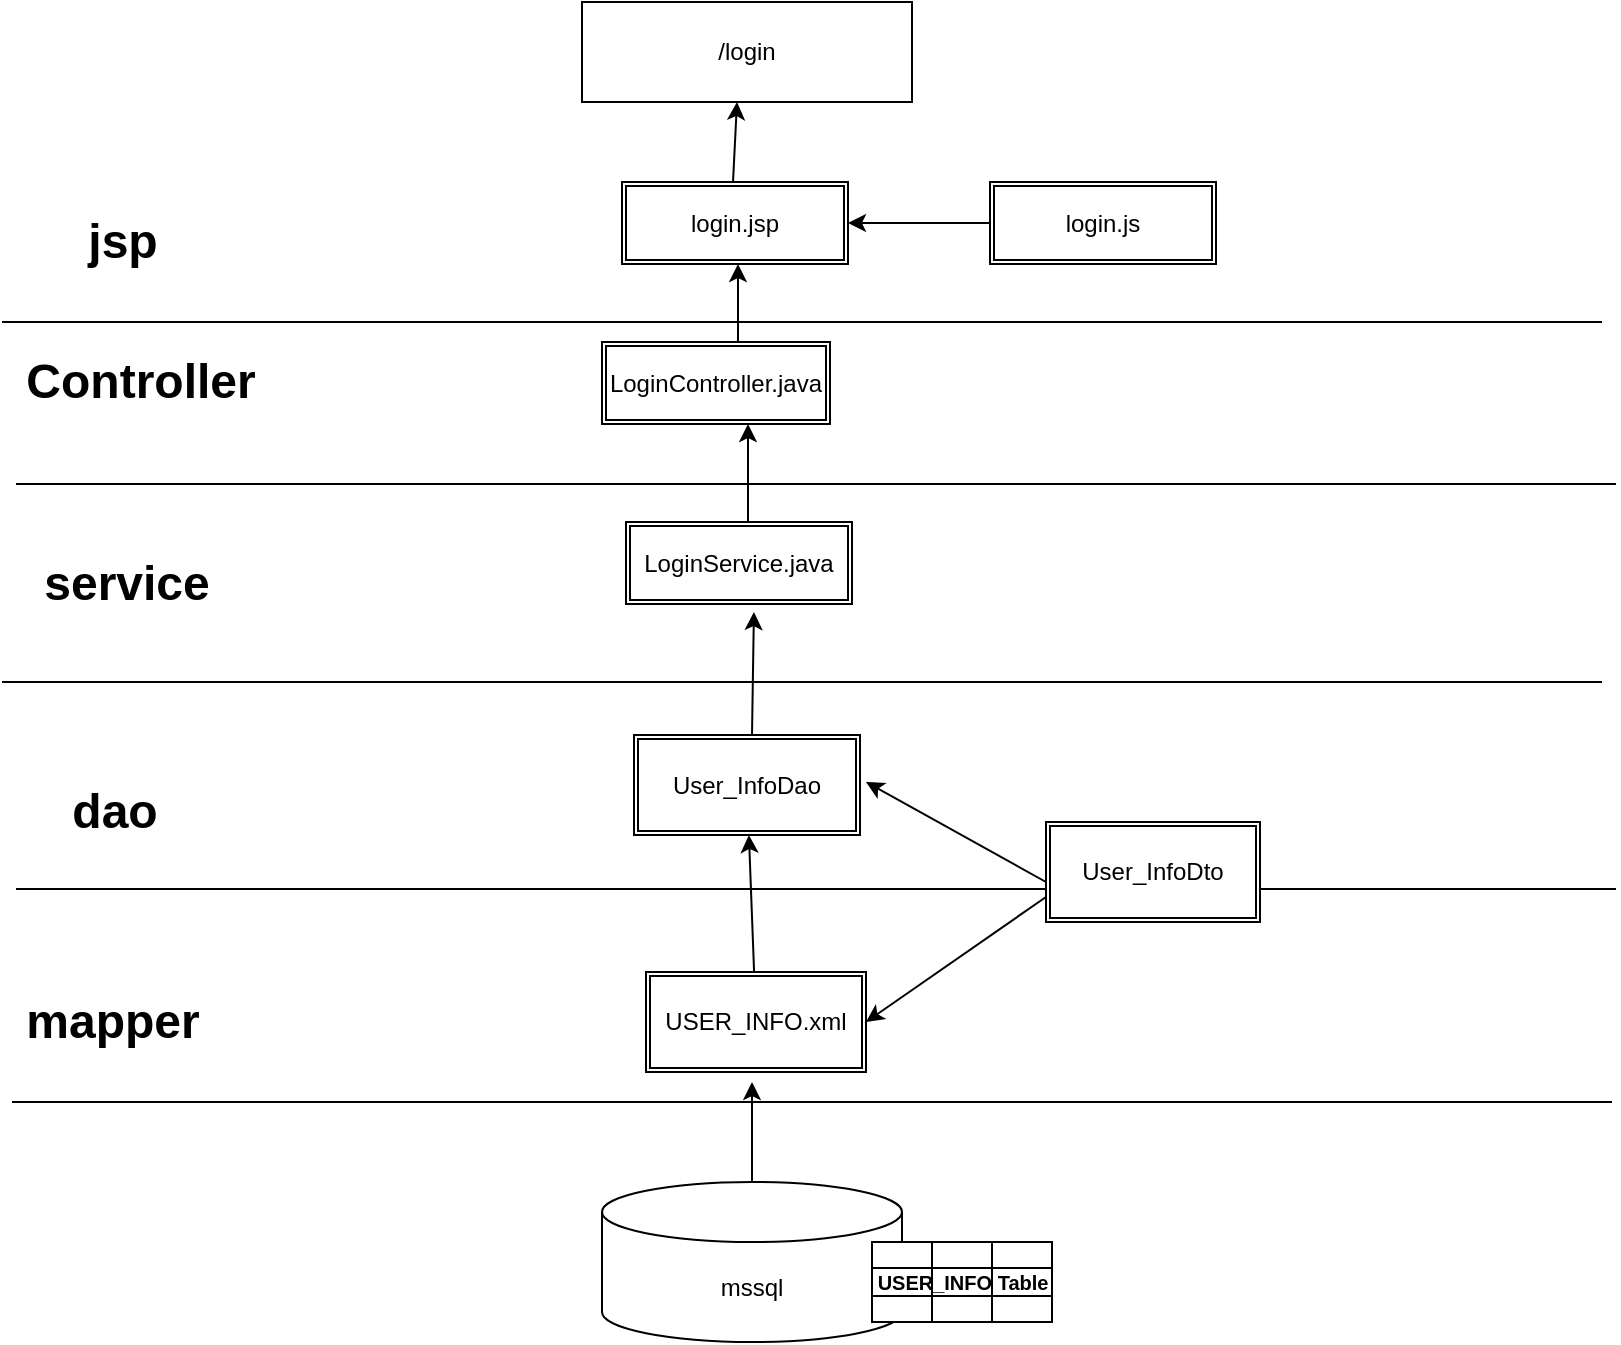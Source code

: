 <mxfile>
    <diagram id="aALymt0GN8XJSA3VEMmh" name="login">
        <mxGraphModel dx="752" dy="562" grid="1" gridSize="10" guides="1" tooltips="1" connect="1" arrows="1" fold="1" page="1" pageScale="1" pageWidth="850" pageHeight="1100" math="0" shadow="0">
            <root>
                <mxCell id="0"/>
                <mxCell id="1" parent="0"/>
                <object label="/login" id="2">
                    <mxCell style="rounded=0;whiteSpace=wrap;html=1;" parent="1" vertex="1">
                        <mxGeometry x="315" y="40" width="165" height="50" as="geometry"/>
                    </mxCell>
                </object>
                <mxCell id="3" value="" style="endArrow=none;html=1;" parent="1" edge="1">
                    <mxGeometry width="50" height="50" relative="1" as="geometry">
                        <mxPoint x="32" y="281" as="sourcePoint"/>
                        <mxPoint x="832" y="281" as="targetPoint"/>
                    </mxGeometry>
                </mxCell>
                <mxCell id="4" value="" style="endArrow=none;html=1;" parent="1" edge="1">
                    <mxGeometry width="50" height="50" relative="1" as="geometry">
                        <mxPoint x="25" y="380" as="sourcePoint"/>
                        <mxPoint x="825" y="380" as="targetPoint"/>
                    </mxGeometry>
                </mxCell>
                <mxCell id="5" value="" style="endArrow=none;html=1;" parent="1" edge="1">
                    <mxGeometry width="50" height="50" relative="1" as="geometry">
                        <mxPoint x="32" y="483.5" as="sourcePoint"/>
                        <mxPoint x="832" y="483.5" as="targetPoint"/>
                    </mxGeometry>
                </mxCell>
                <mxCell id="48" style="edgeStyle=none;html=1;exitX=0.5;exitY=0;exitDx=0;exitDy=0;exitPerimeter=0;fontFamily=Helvetica;fontSize=24;fontColor=default;fontStyle=1;" parent="1" source="7" edge="1">
                    <mxGeometry relative="1" as="geometry">
                        <mxPoint x="400" y="580" as="targetPoint"/>
                    </mxGeometry>
                </mxCell>
                <mxCell id="7" value="mssql" style="shape=cylinder3;whiteSpace=wrap;html=1;boundedLbl=1;backgroundOutline=1;size=15;" parent="1" vertex="1">
                    <mxGeometry x="325" y="630" width="150" height="80" as="geometry"/>
                </mxCell>
                <mxCell id="8" value="" style="endArrow=none;html=1;" parent="1" edge="1">
                    <mxGeometry width="50" height="50" relative="1" as="geometry">
                        <mxPoint x="30" y="590" as="sourcePoint"/>
                        <mxPoint x="830" y="590" as="targetPoint"/>
                    </mxGeometry>
                </mxCell>
                <mxCell id="10" value="dao" style="text;html=1;fontSize=24;fontStyle=1;verticalAlign=middle;align=center;" parent="1" vertex="1">
                    <mxGeometry x="32" y="423.5" width="97" height="43" as="geometry"/>
                </mxCell>
                <mxCell id="11" value="mapper" style="text;strokeColor=none;fillColor=none;html=1;fontSize=24;fontStyle=1;verticalAlign=middle;align=center;" parent="1" vertex="1">
                    <mxGeometry x="30" y="530" width="100" height="40" as="geometry"/>
                </mxCell>
                <mxCell id="12" value="service" style="text;strokeColor=none;fillColor=none;html=1;fontSize=24;fontStyle=1;verticalAlign=middle;align=center;" parent="1" vertex="1">
                    <mxGeometry x="32" y="310" width="110" height="42" as="geometry"/>
                </mxCell>
                <mxCell id="13" value="Controller" style="text;strokeColor=none;fillColor=none;html=1;fontSize=24;fontStyle=1;verticalAlign=middle;align=center;" parent="1" vertex="1">
                    <mxGeometry x="39" y="210" width="110" height="40" as="geometry"/>
                </mxCell>
                <mxCell id="14" value="&lt;div&gt;User_InfoDao&lt;/div&gt;" style="shape=ext;double=1;rounded=0;whiteSpace=wrap;html=1;" parent="1" vertex="1">
                    <mxGeometry x="341" y="406.5" width="113" height="50" as="geometry"/>
                </mxCell>
                <mxCell id="49" value="" style="edgeStyle=none;html=1;fontFamily=Helvetica;fontSize=24;fontColor=default;fontStyle=1;" parent="1" source="15" target="14" edge="1">
                    <mxGeometry relative="1" as="geometry"/>
                </mxCell>
                <mxCell id="15" value="USER_INFO.xml" style="shape=ext;double=1;rounded=0;whiteSpace=wrap;html=1;" parent="1" vertex="1">
                    <mxGeometry x="347" y="525" width="110" height="50" as="geometry"/>
                </mxCell>
                <mxCell id="18" value="User_InfoDto" style="shape=ext;double=1;rounded=0;whiteSpace=wrap;html=1;" parent="1" vertex="1">
                    <mxGeometry x="547" y="450" width="107" height="50" as="geometry"/>
                </mxCell>
                <mxCell id="20" value="" style="endArrow=classic;html=1;" parent="1" edge="1">
                    <mxGeometry width="50" height="50" relative="1" as="geometry">
                        <mxPoint x="547" y="480" as="sourcePoint"/>
                        <mxPoint x="457" y="430" as="targetPoint"/>
                    </mxGeometry>
                </mxCell>
                <mxCell id="21" value="" style="endArrow=classic;html=1;entryX=1;entryY=0.5;entryDx=0;entryDy=0;exitX=0;exitY=0.75;exitDx=0;exitDy=0;" parent="1" source="18" target="15" edge="1">
                    <mxGeometry width="50" height="50" relative="1" as="geometry">
                        <mxPoint x="557" y="490" as="sourcePoint"/>
                        <mxPoint x="467" y="440" as="targetPoint"/>
                    </mxGeometry>
                </mxCell>
                <mxCell id="22" value="&lt;div&gt;LoginService.java&lt;/div&gt;" style="shape=ext;double=1;rounded=0;whiteSpace=wrap;html=1;" parent="1" vertex="1">
                    <mxGeometry x="337" y="300" width="113" height="41" as="geometry"/>
                </mxCell>
                <mxCell id="23" value="" style="shape=table;startSize=0;container=1;collapsible=0;childLayout=tableLayout;fontSize=16;" parent="1" vertex="1">
                    <mxGeometry x="460" y="660" width="90" height="40" as="geometry"/>
                </mxCell>
                <mxCell id="24" value="" style="shape=tableRow;horizontal=0;startSize=0;swimlaneHead=0;swimlaneBody=0;strokeColor=inherit;top=0;left=0;bottom=0;right=0;collapsible=0;dropTarget=0;fillColor=none;points=[[0,0.5],[1,0.5]];portConstraint=eastwest;fontSize=16;" parent="23" vertex="1">
                    <mxGeometry width="90" height="13" as="geometry"/>
                </mxCell>
                <mxCell id="25" value="" style="shape=partialRectangle;html=1;whiteSpace=wrap;connectable=0;strokeColor=inherit;overflow=hidden;fillColor=none;top=0;left=0;bottom=0;right=0;pointerEvents=1;fontSize=16;" parent="24" vertex="1">
                    <mxGeometry width="30" height="13" as="geometry">
                        <mxRectangle width="30" height="13" as="alternateBounds"/>
                    </mxGeometry>
                </mxCell>
                <mxCell id="26" value="" style="shape=partialRectangle;html=1;whiteSpace=wrap;connectable=0;strokeColor=inherit;overflow=hidden;fillColor=none;top=0;left=0;bottom=0;right=0;pointerEvents=1;fontSize=16;" parent="24" vertex="1">
                    <mxGeometry x="30" width="30" height="13" as="geometry">
                        <mxRectangle width="30" height="13" as="alternateBounds"/>
                    </mxGeometry>
                </mxCell>
                <mxCell id="27" value="" style="shape=partialRectangle;html=1;whiteSpace=wrap;connectable=0;strokeColor=inherit;overflow=hidden;fillColor=none;top=0;left=0;bottom=0;right=0;pointerEvents=1;fontSize=16;" parent="24" vertex="1">
                    <mxGeometry x="60" width="30" height="13" as="geometry">
                        <mxRectangle width="30" height="13" as="alternateBounds"/>
                    </mxGeometry>
                </mxCell>
                <mxCell id="28" value="" style="shape=tableRow;horizontal=0;startSize=0;swimlaneHead=0;swimlaneBody=0;strokeColor=inherit;top=0;left=0;bottom=0;right=0;collapsible=0;dropTarget=0;fillColor=none;points=[[0,0.5],[1,0.5]];portConstraint=eastwest;fontSize=16;" parent="23" vertex="1">
                    <mxGeometry y="13" width="90" height="14" as="geometry"/>
                </mxCell>
                <mxCell id="29" value="" style="shape=partialRectangle;html=1;whiteSpace=wrap;connectable=0;strokeColor=inherit;overflow=hidden;fillColor=none;top=0;left=0;bottom=0;right=0;pointerEvents=1;fontSize=16;" parent="28" vertex="1">
                    <mxGeometry width="30" height="14" as="geometry">
                        <mxRectangle width="30" height="14" as="alternateBounds"/>
                    </mxGeometry>
                </mxCell>
                <mxCell id="30" value="" style="shape=partialRectangle;html=1;whiteSpace=wrap;connectable=0;strokeColor=inherit;overflow=hidden;fillColor=none;top=0;left=0;bottom=0;right=0;pointerEvents=1;fontSize=16;" parent="28" vertex="1">
                    <mxGeometry x="30" width="30" height="14" as="geometry">
                        <mxRectangle width="30" height="14" as="alternateBounds"/>
                    </mxGeometry>
                </mxCell>
                <mxCell id="31" value="" style="shape=partialRectangle;html=1;whiteSpace=wrap;connectable=0;strokeColor=inherit;overflow=hidden;fillColor=none;top=0;left=0;bottom=0;right=0;pointerEvents=1;fontSize=16;" parent="28" vertex="1">
                    <mxGeometry x="60" width="30" height="14" as="geometry">
                        <mxRectangle width="30" height="14" as="alternateBounds"/>
                    </mxGeometry>
                </mxCell>
                <mxCell id="32" value="" style="shape=tableRow;horizontal=0;startSize=0;swimlaneHead=0;swimlaneBody=0;strokeColor=inherit;top=0;left=0;bottom=0;right=0;collapsible=0;dropTarget=0;fillColor=none;points=[[0,0.5],[1,0.5]];portConstraint=eastwest;fontSize=16;" parent="23" vertex="1">
                    <mxGeometry y="27" width="90" height="13" as="geometry"/>
                </mxCell>
                <mxCell id="33" value="" style="shape=partialRectangle;html=1;whiteSpace=wrap;connectable=0;strokeColor=inherit;overflow=hidden;fillColor=none;top=0;left=0;bottom=0;right=0;pointerEvents=1;fontSize=16;" parent="32" vertex="1">
                    <mxGeometry width="30" height="13" as="geometry">
                        <mxRectangle width="30" height="13" as="alternateBounds"/>
                    </mxGeometry>
                </mxCell>
                <mxCell id="34" value="" style="shape=partialRectangle;html=1;whiteSpace=wrap;connectable=0;strokeColor=inherit;overflow=hidden;fillColor=none;top=0;left=0;bottom=0;right=0;pointerEvents=1;fontSize=16;" parent="32" vertex="1">
                    <mxGeometry x="30" width="30" height="13" as="geometry">
                        <mxRectangle width="30" height="13" as="alternateBounds"/>
                    </mxGeometry>
                </mxCell>
                <mxCell id="35" value="" style="shape=partialRectangle;html=1;whiteSpace=wrap;connectable=0;strokeColor=inherit;overflow=hidden;fillColor=none;top=0;left=0;bottom=0;right=0;pointerEvents=1;fontSize=16;" parent="32" vertex="1">
                    <mxGeometry x="60" width="30" height="13" as="geometry">
                        <mxRectangle width="30" height="13" as="alternateBounds"/>
                    </mxGeometry>
                </mxCell>
                <mxCell id="37" value="USER_INFO Table" style="text;strokeColor=none;fillColor=none;html=1;fontSize=10;fontStyle=1;verticalAlign=middle;align=center;" parent="1" vertex="1">
                    <mxGeometry x="455" y="660" width="100" height="40" as="geometry"/>
                </mxCell>
                <mxCell id="38" value="&lt;div&gt;LoginController.java&lt;/div&gt;" style="shape=ext;double=1;rounded=0;whiteSpace=wrap;html=1;" parent="1" vertex="1">
                    <mxGeometry x="325" y="210" width="114" height="41" as="geometry"/>
                </mxCell>
                <mxCell id="39" value="" style="endArrow=none;html=1;" parent="1" edge="1">
                    <mxGeometry width="50" height="50" relative="1" as="geometry">
                        <mxPoint x="25" y="200" as="sourcePoint"/>
                        <mxPoint x="825" y="200" as="targetPoint"/>
                    </mxGeometry>
                </mxCell>
                <mxCell id="40" value="jsp" style="text;strokeColor=none;fillColor=none;html=1;fontSize=24;fontStyle=1;verticalAlign=middle;align=center;" parent="1" vertex="1">
                    <mxGeometry x="30" y="140" width="110" height="40" as="geometry"/>
                </mxCell>
                <mxCell id="41" value="&lt;div&gt;login.jsp&lt;/div&gt;" style="shape=ext;double=1;rounded=0;whiteSpace=wrap;html=1;" parent="1" vertex="1">
                    <mxGeometry x="335" y="130" width="113" height="41" as="geometry"/>
                </mxCell>
                <mxCell id="46" style="edgeStyle=none;html=1;exitX=0;exitY=0.5;exitDx=0;exitDy=0;entryX=1;entryY=0.5;entryDx=0;entryDy=0;fontFamily=Helvetica;fontSize=24;fontColor=default;fontStyle=1;" parent="1" source="43" target="41" edge="1">
                    <mxGeometry relative="1" as="geometry"/>
                </mxCell>
                <mxCell id="43" value="&lt;div&gt;login.js&lt;/div&gt;" style="shape=ext;double=1;rounded=0;whiteSpace=wrap;html=1;" parent="1" vertex="1">
                    <mxGeometry x="519" y="130" width="113" height="41" as="geometry"/>
                </mxCell>
                <mxCell id="50" value="" style="endArrow=classic;html=1;fontFamily=Helvetica;fontSize=24;fontColor=default;fontStyle=1;entryX=0.566;entryY=1.098;entryDx=0;entryDy=0;entryPerimeter=0;" parent="1" target="22" edge="1">
                    <mxGeometry width="50" height="50" relative="1" as="geometry">
                        <mxPoint x="400" y="406.5" as="sourcePoint"/>
                        <mxPoint x="450" y="356.5" as="targetPoint"/>
                    </mxGeometry>
                </mxCell>
                <mxCell id="51" value="" style="endArrow=classic;html=1;fontFamily=Helvetica;fontSize=24;fontColor=default;fontStyle=1;entryX=0.566;entryY=1.098;entryDx=0;entryDy=0;entryPerimeter=0;" parent="1" edge="1">
                    <mxGeometry width="50" height="50" relative="1" as="geometry">
                        <mxPoint x="398" y="300" as="sourcePoint"/>
                        <mxPoint x="398" y="251" as="targetPoint"/>
                    </mxGeometry>
                </mxCell>
                <mxCell id="52" value="" style="endArrow=classic;html=1;fontFamily=Helvetica;fontSize=24;fontColor=default;fontStyle=1;entryX=0.566;entryY=1.098;entryDx=0;entryDy=0;entryPerimeter=0;" parent="1" edge="1">
                    <mxGeometry width="50" height="50" relative="1" as="geometry">
                        <mxPoint x="393" y="210" as="sourcePoint"/>
                        <mxPoint x="393" y="171" as="targetPoint"/>
                    </mxGeometry>
                </mxCell>
                <mxCell id="54" value="" style="endArrow=classic;html=1;fontFamily=Helvetica;fontSize=24;fontColor=default;fontStyle=1;" parent="1" edge="1">
                    <mxGeometry width="50" height="50" relative="1" as="geometry">
                        <mxPoint x="390.5" y="130" as="sourcePoint"/>
                        <mxPoint x="392.5" y="90" as="targetPoint"/>
                    </mxGeometry>
                </mxCell>
            </root>
        </mxGraphModel>
    </diagram>
</mxfile>
